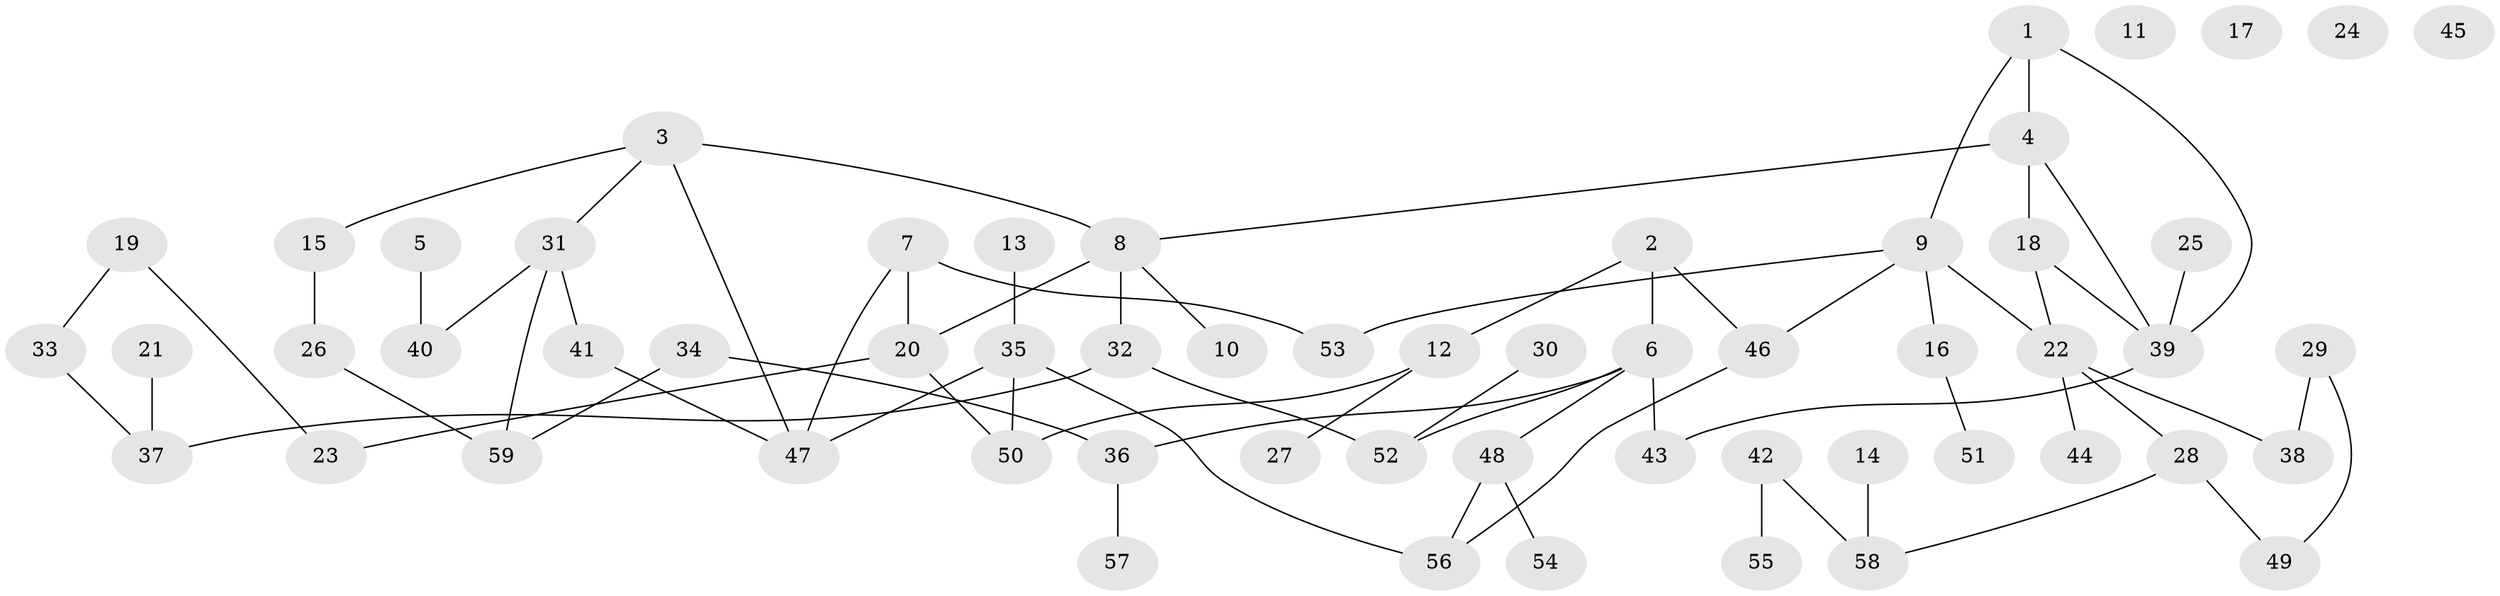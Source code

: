 // coarse degree distribution, {4: 0.13157894736842105, 5: 0.13157894736842105, 2: 0.39473684210526316, 3: 0.18421052631578946, 1: 0.15789473684210525}
// Generated by graph-tools (version 1.1) at 2025/35/03/04/25 23:35:51]
// undirected, 59 vertices, 70 edges
graph export_dot {
  node [color=gray90,style=filled];
  1;
  2;
  3;
  4;
  5;
  6;
  7;
  8;
  9;
  10;
  11;
  12;
  13;
  14;
  15;
  16;
  17;
  18;
  19;
  20;
  21;
  22;
  23;
  24;
  25;
  26;
  27;
  28;
  29;
  30;
  31;
  32;
  33;
  34;
  35;
  36;
  37;
  38;
  39;
  40;
  41;
  42;
  43;
  44;
  45;
  46;
  47;
  48;
  49;
  50;
  51;
  52;
  53;
  54;
  55;
  56;
  57;
  58;
  59;
  1 -- 4;
  1 -- 9;
  1 -- 39;
  2 -- 6;
  2 -- 12;
  2 -- 46;
  3 -- 8;
  3 -- 15;
  3 -- 31;
  3 -- 47;
  4 -- 8;
  4 -- 18;
  4 -- 39;
  5 -- 40;
  6 -- 36;
  6 -- 43;
  6 -- 48;
  6 -- 52;
  7 -- 20;
  7 -- 47;
  7 -- 53;
  8 -- 10;
  8 -- 20;
  8 -- 32;
  9 -- 16;
  9 -- 22;
  9 -- 46;
  9 -- 53;
  12 -- 27;
  12 -- 50;
  13 -- 35;
  14 -- 58;
  15 -- 26;
  16 -- 51;
  18 -- 22;
  18 -- 39;
  19 -- 23;
  19 -- 33;
  20 -- 23;
  20 -- 50;
  21 -- 37;
  22 -- 28;
  22 -- 38;
  22 -- 44;
  25 -- 39;
  26 -- 59;
  28 -- 49;
  28 -- 58;
  29 -- 38;
  29 -- 49;
  30 -- 52;
  31 -- 40;
  31 -- 41;
  31 -- 59;
  32 -- 37;
  32 -- 52;
  33 -- 37;
  34 -- 36;
  34 -- 59;
  35 -- 47;
  35 -- 50;
  35 -- 56;
  36 -- 57;
  39 -- 43;
  41 -- 47;
  42 -- 55;
  42 -- 58;
  46 -- 56;
  48 -- 54;
  48 -- 56;
}
